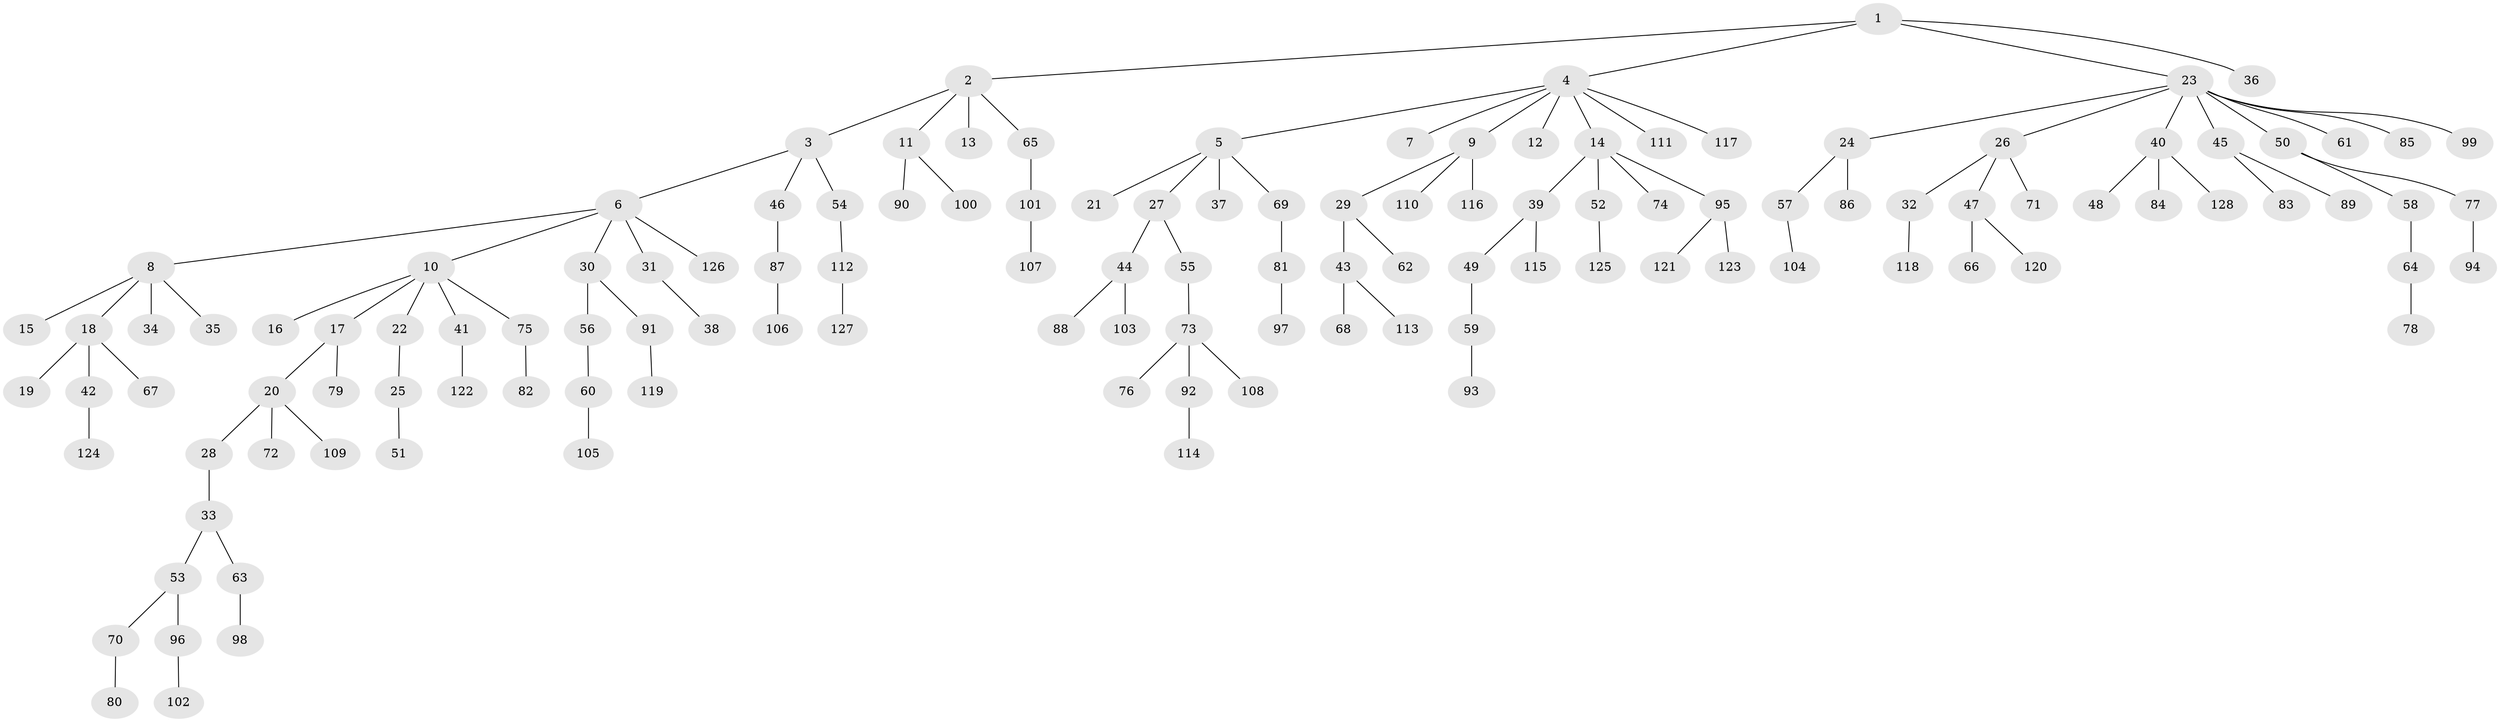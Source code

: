 // Generated by graph-tools (version 1.1) at 2025/52/03/09/25 04:52:55]
// undirected, 128 vertices, 127 edges
graph export_dot {
graph [start="1"]
  node [color=gray90,style=filled];
  1;
  2;
  3;
  4;
  5;
  6;
  7;
  8;
  9;
  10;
  11;
  12;
  13;
  14;
  15;
  16;
  17;
  18;
  19;
  20;
  21;
  22;
  23;
  24;
  25;
  26;
  27;
  28;
  29;
  30;
  31;
  32;
  33;
  34;
  35;
  36;
  37;
  38;
  39;
  40;
  41;
  42;
  43;
  44;
  45;
  46;
  47;
  48;
  49;
  50;
  51;
  52;
  53;
  54;
  55;
  56;
  57;
  58;
  59;
  60;
  61;
  62;
  63;
  64;
  65;
  66;
  67;
  68;
  69;
  70;
  71;
  72;
  73;
  74;
  75;
  76;
  77;
  78;
  79;
  80;
  81;
  82;
  83;
  84;
  85;
  86;
  87;
  88;
  89;
  90;
  91;
  92;
  93;
  94;
  95;
  96;
  97;
  98;
  99;
  100;
  101;
  102;
  103;
  104;
  105;
  106;
  107;
  108;
  109;
  110;
  111;
  112;
  113;
  114;
  115;
  116;
  117;
  118;
  119;
  120;
  121;
  122;
  123;
  124;
  125;
  126;
  127;
  128;
  1 -- 2;
  1 -- 4;
  1 -- 23;
  1 -- 36;
  2 -- 3;
  2 -- 11;
  2 -- 13;
  2 -- 65;
  3 -- 6;
  3 -- 46;
  3 -- 54;
  4 -- 5;
  4 -- 7;
  4 -- 9;
  4 -- 12;
  4 -- 14;
  4 -- 111;
  4 -- 117;
  5 -- 21;
  5 -- 27;
  5 -- 37;
  5 -- 69;
  6 -- 8;
  6 -- 10;
  6 -- 30;
  6 -- 31;
  6 -- 126;
  8 -- 15;
  8 -- 18;
  8 -- 34;
  8 -- 35;
  9 -- 29;
  9 -- 110;
  9 -- 116;
  10 -- 16;
  10 -- 17;
  10 -- 22;
  10 -- 41;
  10 -- 75;
  11 -- 90;
  11 -- 100;
  14 -- 39;
  14 -- 52;
  14 -- 74;
  14 -- 95;
  17 -- 20;
  17 -- 79;
  18 -- 19;
  18 -- 42;
  18 -- 67;
  20 -- 28;
  20 -- 72;
  20 -- 109;
  22 -- 25;
  23 -- 24;
  23 -- 26;
  23 -- 40;
  23 -- 45;
  23 -- 50;
  23 -- 61;
  23 -- 85;
  23 -- 99;
  24 -- 57;
  24 -- 86;
  25 -- 51;
  26 -- 32;
  26 -- 47;
  26 -- 71;
  27 -- 44;
  27 -- 55;
  28 -- 33;
  29 -- 43;
  29 -- 62;
  30 -- 56;
  30 -- 91;
  31 -- 38;
  32 -- 118;
  33 -- 53;
  33 -- 63;
  39 -- 49;
  39 -- 115;
  40 -- 48;
  40 -- 84;
  40 -- 128;
  41 -- 122;
  42 -- 124;
  43 -- 68;
  43 -- 113;
  44 -- 88;
  44 -- 103;
  45 -- 83;
  45 -- 89;
  46 -- 87;
  47 -- 66;
  47 -- 120;
  49 -- 59;
  50 -- 58;
  50 -- 77;
  52 -- 125;
  53 -- 70;
  53 -- 96;
  54 -- 112;
  55 -- 73;
  56 -- 60;
  57 -- 104;
  58 -- 64;
  59 -- 93;
  60 -- 105;
  63 -- 98;
  64 -- 78;
  65 -- 101;
  69 -- 81;
  70 -- 80;
  73 -- 76;
  73 -- 92;
  73 -- 108;
  75 -- 82;
  77 -- 94;
  81 -- 97;
  87 -- 106;
  91 -- 119;
  92 -- 114;
  95 -- 121;
  95 -- 123;
  96 -- 102;
  101 -- 107;
  112 -- 127;
}
